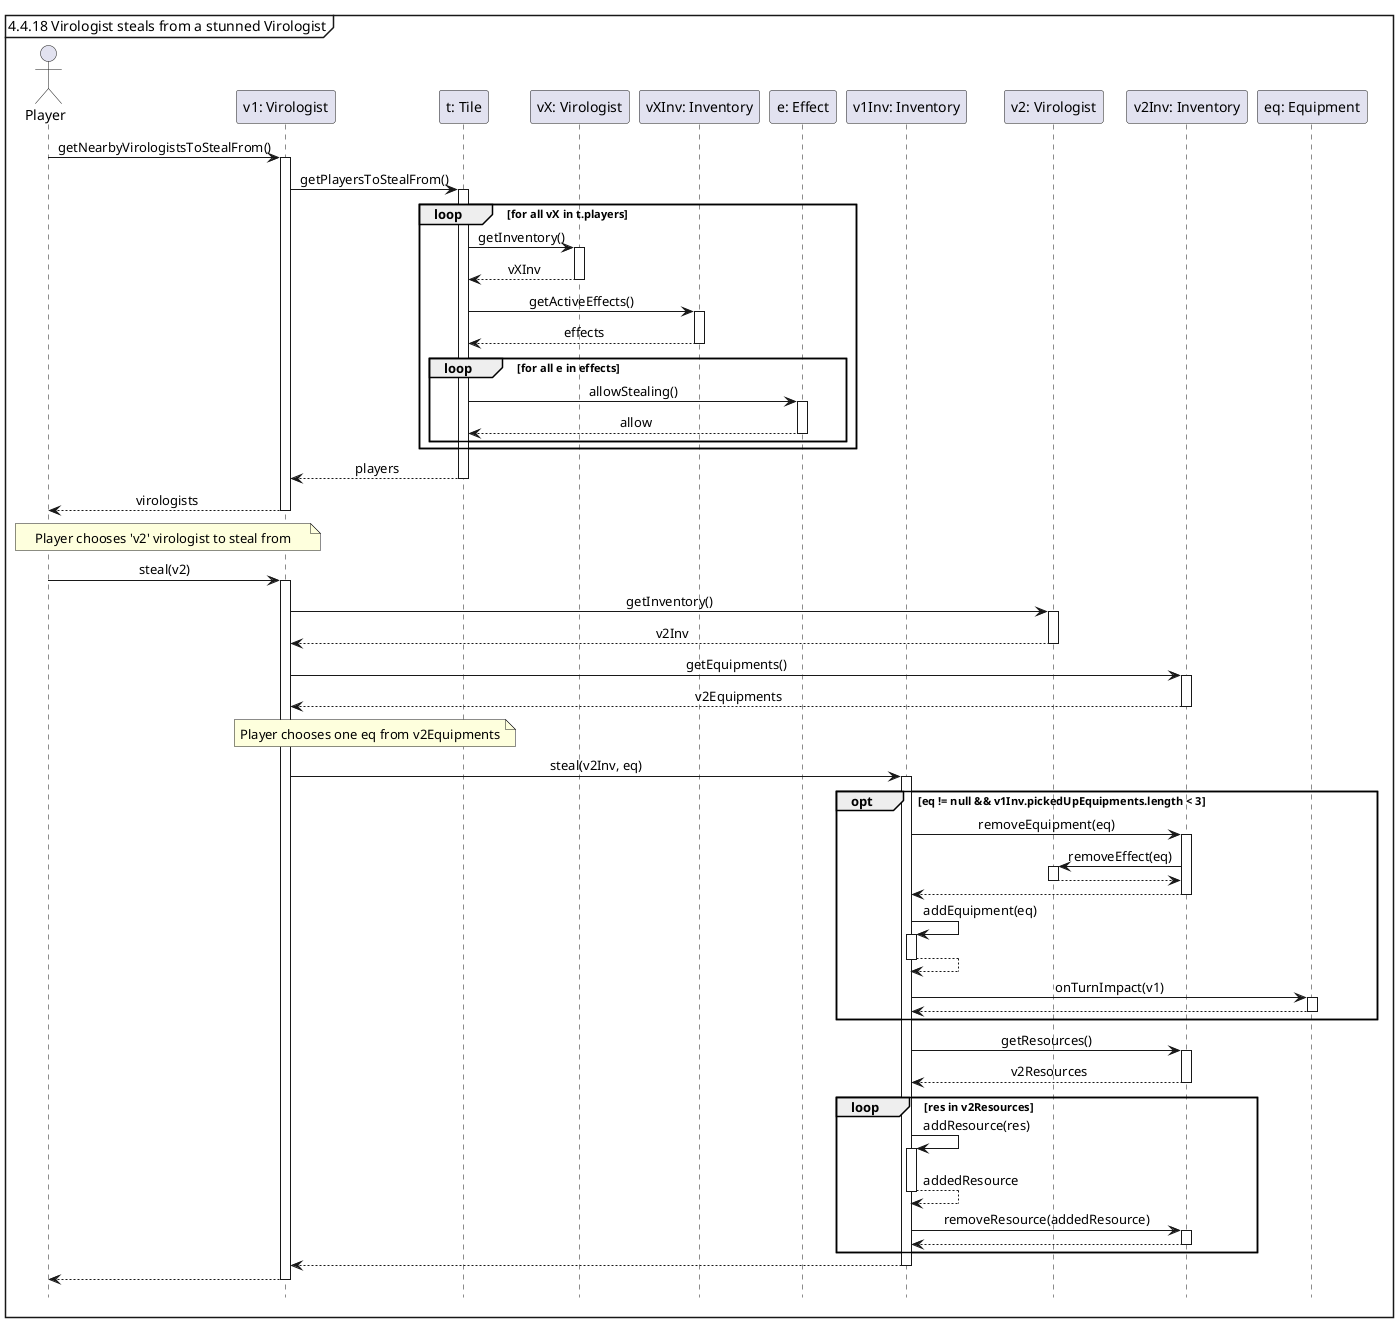 @startuml
'https://plantuml.com/sequence-diagram

hide footbox
skinparam sequenceMessageAlign center

mainframe 4.4.18 Virologist steals from a stunned Virologist

actor Player as p
participant "v1: Virologist" as v1
participant "t: Tile" as t
participant "vX: Virologist" as vX
participant "vXInv: Inventory" as vXInv
participant "e: Effect" as e
participant "v1Inv: Inventory" as v1Inv
participant "v2: Virologist" as v2
participant "v2Inv: Inventory" as v2Inv
participant "eq: Equipment" as eq

p -> v1 ++ : getNearbyVirologistsToStealFrom()
    v1-> t ++ : getPlayersToStealFrom()
    loop for all vX in t.players
        t -> vX ++ : getInventory()
        return vXInv
        t -> vXInv ++ : getActiveEffects()
        return effects
        loop for all e in effects
            t -> e ++ : allowStealing()
            return allow
        end
    end
    return players
return virologists

note over p, v1 : Player chooses 'v2' virologist to steal from

p -> v1 ++ : steal(v2)
    v1 -> v2 ++ : getInventory()
    return v2Inv

    v1 -> v2Inv ++ : getEquipments()
    return v2Equipments
    note over v1, t: Player chooses one eq from v2Equipments

    v1 -> v1Inv ++ : steal(v2Inv, eq)
        opt eq != null && v1Inv.pickedUpEquipments.length < 3
            v1Inv -> v2Inv ++ : removeEquipment(eq)
                v2Inv -> v2 ++ : removeEffect(eq)
                return
            return
            v1Inv -> v1Inv ++ : addEquipment(eq)
            return
            v1Inv -> eq ++ : onTurnImpact(v1)
            return
        end

        v1Inv -> v2Inv ++ : getResources()
        return v2Resources

        loop res in v2Resources
            v1Inv -> v1Inv ++ : addResource(res)
            return addedResource
            v1Inv -> v2Inv ++ : removeResource(addedResource)
            return
        end
    return
return

@enduml